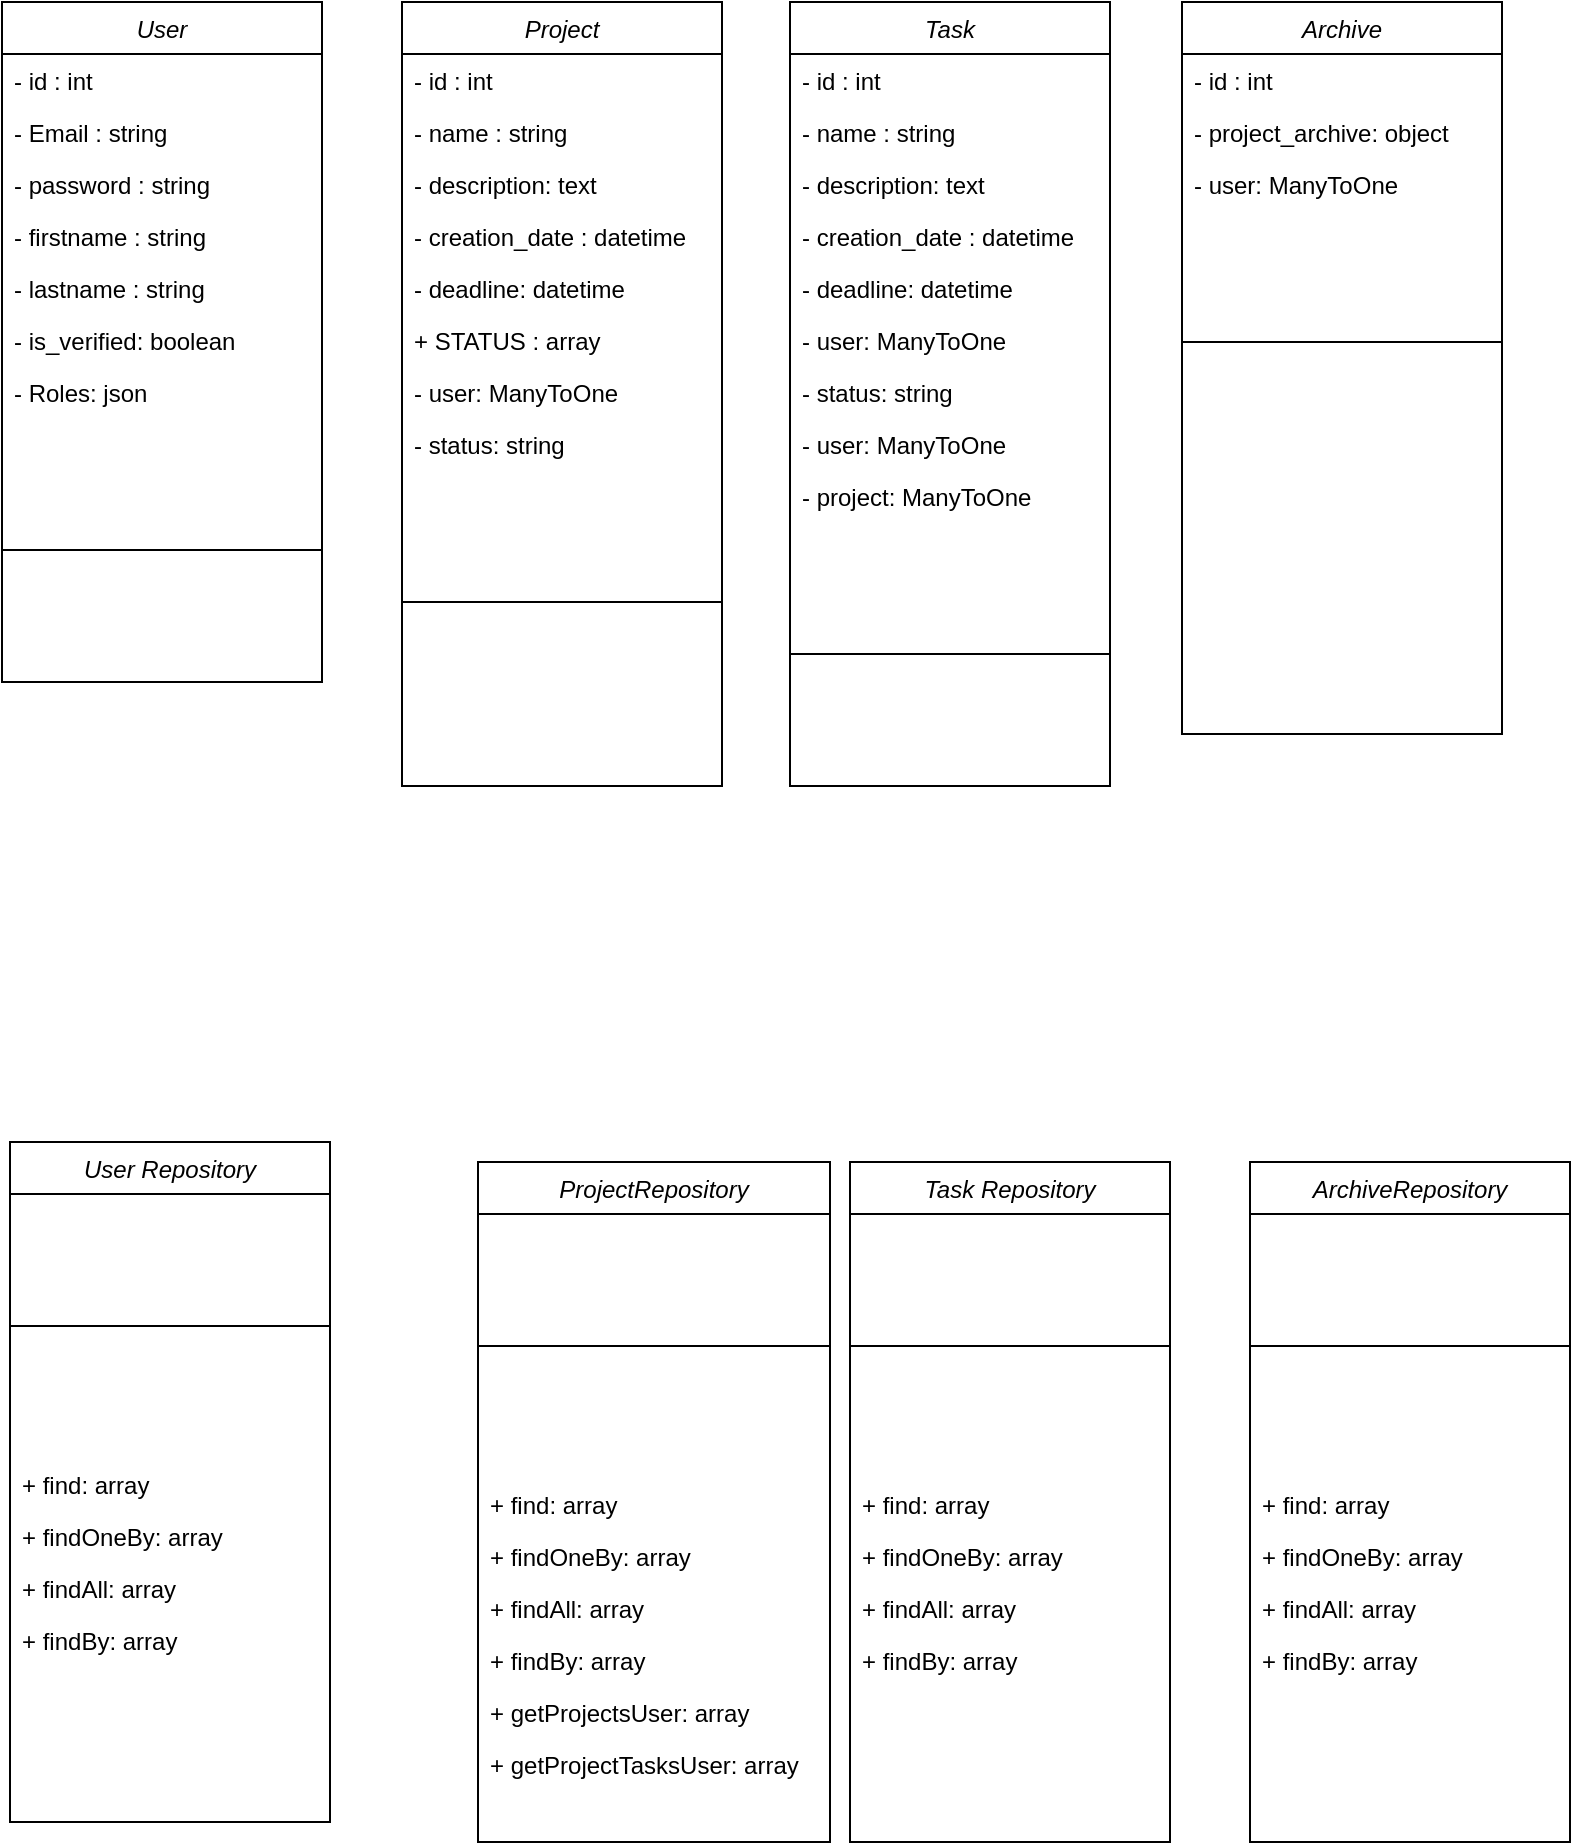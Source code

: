 <mxfile version="13.10.4" type="device"><diagram id="C5RBs43oDa-KdzZeNtuy" name="Page-1"><mxGraphModel dx="1422" dy="762" grid="1" gridSize="10" guides="1" tooltips="1" connect="1" arrows="1" fold="1" page="1" pageScale="1" pageWidth="827" pageHeight="1169" math="0" shadow="0" extFonts="Permanent Marker^https://fonts.googleapis.com/css?family=Permanent+Marker"><root><mxCell id="WIyWlLk6GJQsqaUBKTNV-0"/><mxCell id="WIyWlLk6GJQsqaUBKTNV-1" parent="WIyWlLk6GJQsqaUBKTNV-0"/><mxCell id="zkfFHV4jXpPFQw0GAbJ--0" value="User" style="swimlane;fontStyle=2;align=center;verticalAlign=top;childLayout=stackLayout;horizontal=1;startSize=26;horizontalStack=0;resizeParent=1;resizeLast=0;collapsible=1;marginBottom=0;rounded=0;shadow=0;strokeWidth=1;" parent="WIyWlLk6GJQsqaUBKTNV-1" vertex="1"><mxGeometry x="20" y="40" width="160" height="340" as="geometry"><mxRectangle x="230" y="140" width="160" height="26" as="alternateBounds"/></mxGeometry></mxCell><mxCell id="zkfFHV4jXpPFQw0GAbJ--1" value="- id : int" style="text;align=left;verticalAlign=top;spacingLeft=4;spacingRight=4;overflow=hidden;rotatable=0;points=[[0,0.5],[1,0.5]];portConstraint=eastwest;" parent="zkfFHV4jXpPFQw0GAbJ--0" vertex="1"><mxGeometry y="26" width="160" height="26" as="geometry"/></mxCell><mxCell id="zkfFHV4jXpPFQw0GAbJ--2" value="- Email : string" style="text;align=left;verticalAlign=top;spacingLeft=4;spacingRight=4;overflow=hidden;rotatable=0;points=[[0,0.5],[1,0.5]];portConstraint=eastwest;rounded=0;shadow=0;html=0;" parent="zkfFHV4jXpPFQw0GAbJ--0" vertex="1"><mxGeometry y="52" width="160" height="26" as="geometry"/></mxCell><mxCell id="zkfFHV4jXpPFQw0GAbJ--3" value="- password : string" style="text;align=left;verticalAlign=top;spacingLeft=4;spacingRight=4;overflow=hidden;rotatable=0;points=[[0,0.5],[1,0.5]];portConstraint=eastwest;rounded=0;shadow=0;html=0;" parent="zkfFHV4jXpPFQw0GAbJ--0" vertex="1"><mxGeometry y="78" width="160" height="26" as="geometry"/></mxCell><mxCell id="Byp4bGoxnISSZHbVtah5-0" value="- firstname : string" style="text;align=left;verticalAlign=top;spacingLeft=4;spacingRight=4;overflow=hidden;rotatable=0;points=[[0,0.5],[1,0.5]];portConstraint=eastwest;rounded=0;shadow=0;html=0;" vertex="1" parent="zkfFHV4jXpPFQw0GAbJ--0"><mxGeometry y="104" width="160" height="26" as="geometry"/></mxCell><mxCell id="Byp4bGoxnISSZHbVtah5-1" value="- lastname : string" style="text;align=left;verticalAlign=top;spacingLeft=4;spacingRight=4;overflow=hidden;rotatable=0;points=[[0,0.5],[1,0.5]];portConstraint=eastwest;rounded=0;shadow=0;html=0;" vertex="1" parent="zkfFHV4jXpPFQw0GAbJ--0"><mxGeometry y="130" width="160" height="26" as="geometry"/></mxCell><mxCell id="Byp4bGoxnISSZHbVtah5-2" value="- is_verified: boolean" style="text;align=left;verticalAlign=top;spacingLeft=4;spacingRight=4;overflow=hidden;rotatable=0;points=[[0,0.5],[1,0.5]];portConstraint=eastwest;rounded=0;shadow=0;html=0;" vertex="1" parent="zkfFHV4jXpPFQw0GAbJ--0"><mxGeometry y="156" width="160" height="26" as="geometry"/></mxCell><mxCell id="Byp4bGoxnISSZHbVtah5-3" value="- Roles: json" style="text;align=left;verticalAlign=top;spacingLeft=4;spacingRight=4;overflow=hidden;rotatable=0;points=[[0,0.5],[1,0.5]];portConstraint=eastwest;rounded=0;shadow=0;html=0;" vertex="1" parent="zkfFHV4jXpPFQw0GAbJ--0"><mxGeometry y="182" width="160" height="26" as="geometry"/></mxCell><mxCell id="zkfFHV4jXpPFQw0GAbJ--4" value="" style="line;html=1;strokeWidth=1;align=left;verticalAlign=middle;spacingTop=-1;spacingLeft=3;spacingRight=3;rotatable=0;labelPosition=right;points=[];portConstraint=eastwest;" parent="zkfFHV4jXpPFQw0GAbJ--0" vertex="1"><mxGeometry y="208" width="160" height="132" as="geometry"/></mxCell><mxCell id="Byp4bGoxnISSZHbVtah5-5" value="Project" style="swimlane;fontStyle=2;align=center;verticalAlign=top;childLayout=stackLayout;horizontal=1;startSize=26;horizontalStack=0;resizeParent=1;resizeLast=0;collapsible=1;marginBottom=0;rounded=0;shadow=0;strokeWidth=1;" vertex="1" parent="WIyWlLk6GJQsqaUBKTNV-1"><mxGeometry x="220" y="40" width="160" height="392" as="geometry"><mxRectangle x="230" y="140" width="160" height="26" as="alternateBounds"/></mxGeometry></mxCell><mxCell id="Byp4bGoxnISSZHbVtah5-6" value="- id : int" style="text;align=left;verticalAlign=top;spacingLeft=4;spacingRight=4;overflow=hidden;rotatable=0;points=[[0,0.5],[1,0.5]];portConstraint=eastwest;" vertex="1" parent="Byp4bGoxnISSZHbVtah5-5"><mxGeometry y="26" width="160" height="26" as="geometry"/></mxCell><mxCell id="Byp4bGoxnISSZHbVtah5-7" value="- name : string" style="text;align=left;verticalAlign=top;spacingLeft=4;spacingRight=4;overflow=hidden;rotatable=0;points=[[0,0.5],[1,0.5]];portConstraint=eastwest;rounded=0;shadow=0;html=0;" vertex="1" parent="Byp4bGoxnISSZHbVtah5-5"><mxGeometry y="52" width="160" height="26" as="geometry"/></mxCell><mxCell id="Byp4bGoxnISSZHbVtah5-8" value="- description: text" style="text;align=left;verticalAlign=top;spacingLeft=4;spacingRight=4;overflow=hidden;rotatable=0;points=[[0,0.5],[1,0.5]];portConstraint=eastwest;rounded=0;shadow=0;html=0;" vertex="1" parent="Byp4bGoxnISSZHbVtah5-5"><mxGeometry y="78" width="160" height="26" as="geometry"/></mxCell><mxCell id="Byp4bGoxnISSZHbVtah5-9" value="- creation_date : datetime" style="text;align=left;verticalAlign=top;spacingLeft=4;spacingRight=4;overflow=hidden;rotatable=0;points=[[0,0.5],[1,0.5]];portConstraint=eastwest;rounded=0;shadow=0;html=0;" vertex="1" parent="Byp4bGoxnISSZHbVtah5-5"><mxGeometry y="104" width="160" height="26" as="geometry"/></mxCell><mxCell id="Byp4bGoxnISSZHbVtah5-10" value="- deadline: datetime" style="text;align=left;verticalAlign=top;spacingLeft=4;spacingRight=4;overflow=hidden;rotatable=0;points=[[0,0.5],[1,0.5]];portConstraint=eastwest;rounded=0;shadow=0;html=0;" vertex="1" parent="Byp4bGoxnISSZHbVtah5-5"><mxGeometry y="130" width="160" height="26" as="geometry"/></mxCell><mxCell id="Byp4bGoxnISSZHbVtah5-11" value="+ STATUS : array" style="text;align=left;verticalAlign=top;spacingLeft=4;spacingRight=4;overflow=hidden;rotatable=0;points=[[0,0.5],[1,0.5]];portConstraint=eastwest;rounded=0;shadow=0;html=0;" vertex="1" parent="Byp4bGoxnISSZHbVtah5-5"><mxGeometry y="156" width="160" height="26" as="geometry"/></mxCell><mxCell id="Byp4bGoxnISSZHbVtah5-12" value="- user: ManyToOne" style="text;align=left;verticalAlign=top;spacingLeft=4;spacingRight=4;overflow=hidden;rotatable=0;points=[[0,0.5],[1,0.5]];portConstraint=eastwest;rounded=0;shadow=0;html=0;" vertex="1" parent="Byp4bGoxnISSZHbVtah5-5"><mxGeometry y="182" width="160" height="26" as="geometry"/></mxCell><mxCell id="Byp4bGoxnISSZHbVtah5-16" value="- status: string" style="text;align=left;verticalAlign=top;spacingLeft=4;spacingRight=4;overflow=hidden;rotatable=0;points=[[0,0.5],[1,0.5]];portConstraint=eastwest;rounded=0;shadow=0;html=0;" vertex="1" parent="Byp4bGoxnISSZHbVtah5-5"><mxGeometry y="208" width="160" height="26" as="geometry"/></mxCell><mxCell id="Byp4bGoxnISSZHbVtah5-13" value="" style="line;html=1;strokeWidth=1;align=left;verticalAlign=middle;spacingTop=-1;spacingLeft=3;spacingRight=3;rotatable=0;labelPosition=right;points=[];portConstraint=eastwest;" vertex="1" parent="Byp4bGoxnISSZHbVtah5-5"><mxGeometry y="234" width="160" height="132" as="geometry"/></mxCell><mxCell id="Byp4bGoxnISSZHbVtah5-17" value="Task" style="swimlane;fontStyle=2;align=center;verticalAlign=top;childLayout=stackLayout;horizontal=1;startSize=26;horizontalStack=0;resizeParent=1;resizeLast=0;collapsible=1;marginBottom=0;rounded=0;shadow=0;strokeWidth=1;" vertex="1" parent="WIyWlLk6GJQsqaUBKTNV-1"><mxGeometry x="414" y="40" width="160" height="392" as="geometry"><mxRectangle x="230" y="140" width="160" height="26" as="alternateBounds"/></mxGeometry></mxCell><mxCell id="Byp4bGoxnISSZHbVtah5-18" value="- id : int" style="text;align=left;verticalAlign=top;spacingLeft=4;spacingRight=4;overflow=hidden;rotatable=0;points=[[0,0.5],[1,0.5]];portConstraint=eastwest;" vertex="1" parent="Byp4bGoxnISSZHbVtah5-17"><mxGeometry y="26" width="160" height="26" as="geometry"/></mxCell><mxCell id="Byp4bGoxnISSZHbVtah5-19" value="- name : string" style="text;align=left;verticalAlign=top;spacingLeft=4;spacingRight=4;overflow=hidden;rotatable=0;points=[[0,0.5],[1,0.5]];portConstraint=eastwest;rounded=0;shadow=0;html=0;" vertex="1" parent="Byp4bGoxnISSZHbVtah5-17"><mxGeometry y="52" width="160" height="26" as="geometry"/></mxCell><mxCell id="Byp4bGoxnISSZHbVtah5-20" value="- description: text" style="text;align=left;verticalAlign=top;spacingLeft=4;spacingRight=4;overflow=hidden;rotatable=0;points=[[0,0.5],[1,0.5]];portConstraint=eastwest;rounded=0;shadow=0;html=0;" vertex="1" parent="Byp4bGoxnISSZHbVtah5-17"><mxGeometry y="78" width="160" height="26" as="geometry"/></mxCell><mxCell id="Byp4bGoxnISSZHbVtah5-21" value="- creation_date : datetime" style="text;align=left;verticalAlign=top;spacingLeft=4;spacingRight=4;overflow=hidden;rotatable=0;points=[[0,0.5],[1,0.5]];portConstraint=eastwest;rounded=0;shadow=0;html=0;" vertex="1" parent="Byp4bGoxnISSZHbVtah5-17"><mxGeometry y="104" width="160" height="26" as="geometry"/></mxCell><mxCell id="Byp4bGoxnISSZHbVtah5-22" value="- deadline: datetime" style="text;align=left;verticalAlign=top;spacingLeft=4;spacingRight=4;overflow=hidden;rotatable=0;points=[[0,0.5],[1,0.5]];portConstraint=eastwest;rounded=0;shadow=0;html=0;" vertex="1" parent="Byp4bGoxnISSZHbVtah5-17"><mxGeometry y="130" width="160" height="26" as="geometry"/></mxCell><mxCell id="Byp4bGoxnISSZHbVtah5-24" value="- user: ManyToOne" style="text;align=left;verticalAlign=top;spacingLeft=4;spacingRight=4;overflow=hidden;rotatable=0;points=[[0,0.5],[1,0.5]];portConstraint=eastwest;rounded=0;shadow=0;html=0;" vertex="1" parent="Byp4bGoxnISSZHbVtah5-17"><mxGeometry y="156" width="160" height="26" as="geometry"/></mxCell><mxCell id="Byp4bGoxnISSZHbVtah5-25" value="- status: string" style="text;align=left;verticalAlign=top;spacingLeft=4;spacingRight=4;overflow=hidden;rotatable=0;points=[[0,0.5],[1,0.5]];portConstraint=eastwest;rounded=0;shadow=0;html=0;" vertex="1" parent="Byp4bGoxnISSZHbVtah5-17"><mxGeometry y="182" width="160" height="26" as="geometry"/></mxCell><mxCell id="Byp4bGoxnISSZHbVtah5-38" value="- user: ManyToOne" style="text;align=left;verticalAlign=top;spacingLeft=4;spacingRight=4;overflow=hidden;rotatable=0;points=[[0,0.5],[1,0.5]];portConstraint=eastwest;rounded=0;shadow=0;html=0;" vertex="1" parent="Byp4bGoxnISSZHbVtah5-17"><mxGeometry y="208" width="160" height="26" as="geometry"/></mxCell><mxCell id="Byp4bGoxnISSZHbVtah5-39" value="- project: ManyToOne" style="text;align=left;verticalAlign=top;spacingLeft=4;spacingRight=4;overflow=hidden;rotatable=0;points=[[0,0.5],[1,0.5]];portConstraint=eastwest;rounded=0;shadow=0;html=0;" vertex="1" parent="Byp4bGoxnISSZHbVtah5-17"><mxGeometry y="234" width="160" height="26" as="geometry"/></mxCell><mxCell id="Byp4bGoxnISSZHbVtah5-26" value="" style="line;html=1;strokeWidth=1;align=left;verticalAlign=middle;spacingTop=-1;spacingLeft=3;spacingRight=3;rotatable=0;labelPosition=right;points=[];portConstraint=eastwest;" vertex="1" parent="Byp4bGoxnISSZHbVtah5-17"><mxGeometry y="260" width="160" height="132" as="geometry"/></mxCell><mxCell id="Byp4bGoxnISSZHbVtah5-27" value="Archive" style="swimlane;fontStyle=2;align=center;verticalAlign=top;childLayout=stackLayout;horizontal=1;startSize=26;horizontalStack=0;resizeParent=1;resizeLast=0;collapsible=1;marginBottom=0;rounded=0;shadow=0;strokeWidth=1;" vertex="1" parent="WIyWlLk6GJQsqaUBKTNV-1"><mxGeometry x="610" y="40" width="160" height="366" as="geometry"><mxRectangle x="230" y="140" width="160" height="26" as="alternateBounds"/></mxGeometry></mxCell><mxCell id="Byp4bGoxnISSZHbVtah5-28" value="- id : int" style="text;align=left;verticalAlign=top;spacingLeft=4;spacingRight=4;overflow=hidden;rotatable=0;points=[[0,0.5],[1,0.5]];portConstraint=eastwest;" vertex="1" parent="Byp4bGoxnISSZHbVtah5-27"><mxGeometry y="26" width="160" height="26" as="geometry"/></mxCell><mxCell id="Byp4bGoxnISSZHbVtah5-29" value="- project_archive: object" style="text;align=left;verticalAlign=top;spacingLeft=4;spacingRight=4;overflow=hidden;rotatable=0;points=[[0,0.5],[1,0.5]];portConstraint=eastwest;rounded=0;shadow=0;html=0;" vertex="1" parent="Byp4bGoxnISSZHbVtah5-27"><mxGeometry y="52" width="160" height="26" as="geometry"/></mxCell><mxCell id="Byp4bGoxnISSZHbVtah5-40" value="- user: ManyToOne" style="text;align=left;verticalAlign=top;spacingLeft=4;spacingRight=4;overflow=hidden;rotatable=0;points=[[0,0.5],[1,0.5]];portConstraint=eastwest;rounded=0;shadow=0;html=0;" vertex="1" parent="Byp4bGoxnISSZHbVtah5-27"><mxGeometry y="78" width="160" height="26" as="geometry"/></mxCell><mxCell id="Byp4bGoxnISSZHbVtah5-36" value="" style="line;html=1;strokeWidth=1;align=left;verticalAlign=middle;spacingTop=-1;spacingLeft=3;spacingRight=3;rotatable=0;labelPosition=right;points=[];portConstraint=eastwest;" vertex="1" parent="Byp4bGoxnISSZHbVtah5-27"><mxGeometry y="104" width="160" height="132" as="geometry"/></mxCell><mxCell id="Byp4bGoxnISSZHbVtah5-41" value="User Repository" style="swimlane;fontStyle=2;align=center;verticalAlign=top;childLayout=stackLayout;horizontal=1;startSize=26;horizontalStack=0;resizeParent=1;resizeLast=0;collapsible=1;marginBottom=0;rounded=0;shadow=0;strokeWidth=1;" vertex="1" parent="WIyWlLk6GJQsqaUBKTNV-1"><mxGeometry x="24" y="610" width="160" height="340" as="geometry"><mxRectangle x="230" y="140" width="160" height="26" as="alternateBounds"/></mxGeometry></mxCell><mxCell id="Byp4bGoxnISSZHbVtah5-49" value="" style="line;html=1;strokeWidth=1;align=left;verticalAlign=middle;spacingTop=-1;spacingLeft=3;spacingRight=3;rotatable=0;labelPosition=right;points=[];portConstraint=eastwest;" vertex="1" parent="Byp4bGoxnISSZHbVtah5-41"><mxGeometry y="26" width="160" height="132" as="geometry"/></mxCell><mxCell id="Byp4bGoxnISSZHbVtah5-51" value="+ find: array" style="text;align=left;verticalAlign=top;spacingLeft=4;spacingRight=4;overflow=hidden;rotatable=0;points=[[0,0.5],[1,0.5]];portConstraint=eastwest;rounded=0;shadow=0;html=0;" vertex="1" parent="Byp4bGoxnISSZHbVtah5-41"><mxGeometry y="158" width="160" height="26" as="geometry"/></mxCell><mxCell id="Byp4bGoxnISSZHbVtah5-50" value="+ findOneBy: array" style="text;align=left;verticalAlign=top;spacingLeft=4;spacingRight=4;overflow=hidden;rotatable=0;points=[[0,0.5],[1,0.5]];portConstraint=eastwest;rounded=0;shadow=0;html=0;" vertex="1" parent="Byp4bGoxnISSZHbVtah5-41"><mxGeometry y="184" width="160" height="26" as="geometry"/></mxCell><mxCell id="Byp4bGoxnISSZHbVtah5-52" value="+ findAll: array" style="text;align=left;verticalAlign=top;spacingLeft=4;spacingRight=4;overflow=hidden;rotatable=0;points=[[0,0.5],[1,0.5]];portConstraint=eastwest;rounded=0;shadow=0;html=0;" vertex="1" parent="Byp4bGoxnISSZHbVtah5-41"><mxGeometry y="210" width="160" height="26" as="geometry"/></mxCell><mxCell id="Byp4bGoxnISSZHbVtah5-53" value="+ findBy: array" style="text;align=left;verticalAlign=top;spacingLeft=4;spacingRight=4;overflow=hidden;rotatable=0;points=[[0,0.5],[1,0.5]];portConstraint=eastwest;rounded=0;shadow=0;html=0;" vertex="1" parent="Byp4bGoxnISSZHbVtah5-41"><mxGeometry y="236" width="160" height="26" as="geometry"/></mxCell><mxCell id="Byp4bGoxnISSZHbVtah5-54" value="ProjectRepository" style="swimlane;fontStyle=2;align=center;verticalAlign=top;childLayout=stackLayout;horizontal=1;startSize=26;horizontalStack=0;resizeParent=1;resizeLast=0;collapsible=1;marginBottom=0;rounded=0;shadow=0;strokeWidth=1;" vertex="1" parent="WIyWlLk6GJQsqaUBKTNV-1"><mxGeometry x="258" y="620" width="176" height="340" as="geometry"><mxRectangle x="230" y="140" width="160" height="26" as="alternateBounds"/></mxGeometry></mxCell><mxCell id="Byp4bGoxnISSZHbVtah5-55" value="" style="line;html=1;strokeWidth=1;align=left;verticalAlign=middle;spacingTop=-1;spacingLeft=3;spacingRight=3;rotatable=0;labelPosition=right;points=[];portConstraint=eastwest;" vertex="1" parent="Byp4bGoxnISSZHbVtah5-54"><mxGeometry y="26" width="176" height="132" as="geometry"/></mxCell><mxCell id="Byp4bGoxnISSZHbVtah5-56" value="+ find: array" style="text;align=left;verticalAlign=top;spacingLeft=4;spacingRight=4;overflow=hidden;rotatable=0;points=[[0,0.5],[1,0.5]];portConstraint=eastwest;rounded=0;shadow=0;html=0;" vertex="1" parent="Byp4bGoxnISSZHbVtah5-54"><mxGeometry y="158" width="176" height="26" as="geometry"/></mxCell><mxCell id="Byp4bGoxnISSZHbVtah5-57" value="+ findOneBy: array" style="text;align=left;verticalAlign=top;spacingLeft=4;spacingRight=4;overflow=hidden;rotatable=0;points=[[0,0.5],[1,0.5]];portConstraint=eastwest;rounded=0;shadow=0;html=0;" vertex="1" parent="Byp4bGoxnISSZHbVtah5-54"><mxGeometry y="184" width="176" height="26" as="geometry"/></mxCell><mxCell id="Byp4bGoxnISSZHbVtah5-58" value="+ findAll: array" style="text;align=left;verticalAlign=top;spacingLeft=4;spacingRight=4;overflow=hidden;rotatable=0;points=[[0,0.5],[1,0.5]];portConstraint=eastwest;rounded=0;shadow=0;html=0;" vertex="1" parent="Byp4bGoxnISSZHbVtah5-54"><mxGeometry y="210" width="176" height="26" as="geometry"/></mxCell><mxCell id="Byp4bGoxnISSZHbVtah5-59" value="+ findBy: array" style="text;align=left;verticalAlign=top;spacingLeft=4;spacingRight=4;overflow=hidden;rotatable=0;points=[[0,0.5],[1,0.5]];portConstraint=eastwest;rounded=0;shadow=0;html=0;" vertex="1" parent="Byp4bGoxnISSZHbVtah5-54"><mxGeometry y="236" width="176" height="26" as="geometry"/></mxCell><mxCell id="Byp4bGoxnISSZHbVtah5-60" value="+ getProjectsUser: array" style="text;align=left;verticalAlign=top;spacingLeft=4;spacingRight=4;overflow=hidden;rotatable=0;points=[[0,0.5],[1,0.5]];portConstraint=eastwest;rounded=0;shadow=0;html=0;" vertex="1" parent="Byp4bGoxnISSZHbVtah5-54"><mxGeometry y="262" width="176" height="26" as="geometry"/></mxCell><mxCell id="Byp4bGoxnISSZHbVtah5-61" value="+ getProjectTasksUser: array" style="text;align=left;verticalAlign=top;spacingLeft=4;spacingRight=4;overflow=hidden;rotatable=0;points=[[0,0.5],[1,0.5]];portConstraint=eastwest;rounded=0;shadow=0;html=0;" vertex="1" parent="Byp4bGoxnISSZHbVtah5-54"><mxGeometry y="288" width="176" height="26" as="geometry"/></mxCell><mxCell id="Byp4bGoxnISSZHbVtah5-62" value="Task Repository" style="swimlane;fontStyle=2;align=center;verticalAlign=top;childLayout=stackLayout;horizontal=1;startSize=26;horizontalStack=0;resizeParent=1;resizeLast=0;collapsible=1;marginBottom=0;rounded=0;shadow=0;strokeWidth=1;" vertex="1" parent="WIyWlLk6GJQsqaUBKTNV-1"><mxGeometry x="444" y="620" width="160" height="340" as="geometry"><mxRectangle x="230" y="140" width="160" height="26" as="alternateBounds"/></mxGeometry></mxCell><mxCell id="Byp4bGoxnISSZHbVtah5-63" value="" style="line;html=1;strokeWidth=1;align=left;verticalAlign=middle;spacingTop=-1;spacingLeft=3;spacingRight=3;rotatable=0;labelPosition=right;points=[];portConstraint=eastwest;" vertex="1" parent="Byp4bGoxnISSZHbVtah5-62"><mxGeometry y="26" width="160" height="132" as="geometry"/></mxCell><mxCell id="Byp4bGoxnISSZHbVtah5-64" value="+ find: array" style="text;align=left;verticalAlign=top;spacingLeft=4;spacingRight=4;overflow=hidden;rotatable=0;points=[[0,0.5],[1,0.5]];portConstraint=eastwest;rounded=0;shadow=0;html=0;" vertex="1" parent="Byp4bGoxnISSZHbVtah5-62"><mxGeometry y="158" width="160" height="26" as="geometry"/></mxCell><mxCell id="Byp4bGoxnISSZHbVtah5-65" value="+ findOneBy: array" style="text;align=left;verticalAlign=top;spacingLeft=4;spacingRight=4;overflow=hidden;rotatable=0;points=[[0,0.5],[1,0.5]];portConstraint=eastwest;rounded=0;shadow=0;html=0;" vertex="1" parent="Byp4bGoxnISSZHbVtah5-62"><mxGeometry y="184" width="160" height="26" as="geometry"/></mxCell><mxCell id="Byp4bGoxnISSZHbVtah5-66" value="+ findAll: array" style="text;align=left;verticalAlign=top;spacingLeft=4;spacingRight=4;overflow=hidden;rotatable=0;points=[[0,0.5],[1,0.5]];portConstraint=eastwest;rounded=0;shadow=0;html=0;" vertex="1" parent="Byp4bGoxnISSZHbVtah5-62"><mxGeometry y="210" width="160" height="26" as="geometry"/></mxCell><mxCell id="Byp4bGoxnISSZHbVtah5-67" value="+ findBy: array" style="text;align=left;verticalAlign=top;spacingLeft=4;spacingRight=4;overflow=hidden;rotatable=0;points=[[0,0.5],[1,0.5]];portConstraint=eastwest;rounded=0;shadow=0;html=0;" vertex="1" parent="Byp4bGoxnISSZHbVtah5-62"><mxGeometry y="236" width="160" height="26" as="geometry"/></mxCell><mxCell id="Byp4bGoxnISSZHbVtah5-68" value="ArchiveRepository" style="swimlane;fontStyle=2;align=center;verticalAlign=top;childLayout=stackLayout;horizontal=1;startSize=26;horizontalStack=0;resizeParent=1;resizeLast=0;collapsible=1;marginBottom=0;rounded=0;shadow=0;strokeWidth=1;" vertex="1" parent="WIyWlLk6GJQsqaUBKTNV-1"><mxGeometry x="644" y="620" width="160" height="340" as="geometry"><mxRectangle x="230" y="140" width="160" height="26" as="alternateBounds"/></mxGeometry></mxCell><mxCell id="Byp4bGoxnISSZHbVtah5-69" value="" style="line;html=1;strokeWidth=1;align=left;verticalAlign=middle;spacingTop=-1;spacingLeft=3;spacingRight=3;rotatable=0;labelPosition=right;points=[];portConstraint=eastwest;" vertex="1" parent="Byp4bGoxnISSZHbVtah5-68"><mxGeometry y="26" width="160" height="132" as="geometry"/></mxCell><mxCell id="Byp4bGoxnISSZHbVtah5-70" value="+ find: array" style="text;align=left;verticalAlign=top;spacingLeft=4;spacingRight=4;overflow=hidden;rotatable=0;points=[[0,0.5],[1,0.5]];portConstraint=eastwest;rounded=0;shadow=0;html=0;" vertex="1" parent="Byp4bGoxnISSZHbVtah5-68"><mxGeometry y="158" width="160" height="26" as="geometry"/></mxCell><mxCell id="Byp4bGoxnISSZHbVtah5-71" value="+ findOneBy: array" style="text;align=left;verticalAlign=top;spacingLeft=4;spacingRight=4;overflow=hidden;rotatable=0;points=[[0,0.5],[1,0.5]];portConstraint=eastwest;rounded=0;shadow=0;html=0;" vertex="1" parent="Byp4bGoxnISSZHbVtah5-68"><mxGeometry y="184" width="160" height="26" as="geometry"/></mxCell><mxCell id="Byp4bGoxnISSZHbVtah5-72" value="+ findAll: array" style="text;align=left;verticalAlign=top;spacingLeft=4;spacingRight=4;overflow=hidden;rotatable=0;points=[[0,0.5],[1,0.5]];portConstraint=eastwest;rounded=0;shadow=0;html=0;" vertex="1" parent="Byp4bGoxnISSZHbVtah5-68"><mxGeometry y="210" width="160" height="26" as="geometry"/></mxCell><mxCell id="Byp4bGoxnISSZHbVtah5-73" value="+ findBy: array" style="text;align=left;verticalAlign=top;spacingLeft=4;spacingRight=4;overflow=hidden;rotatable=0;points=[[0,0.5],[1,0.5]];portConstraint=eastwest;rounded=0;shadow=0;html=0;" vertex="1" parent="Byp4bGoxnISSZHbVtah5-68"><mxGeometry y="236" width="160" height="26" as="geometry"/></mxCell></root></mxGraphModel></diagram></mxfile>